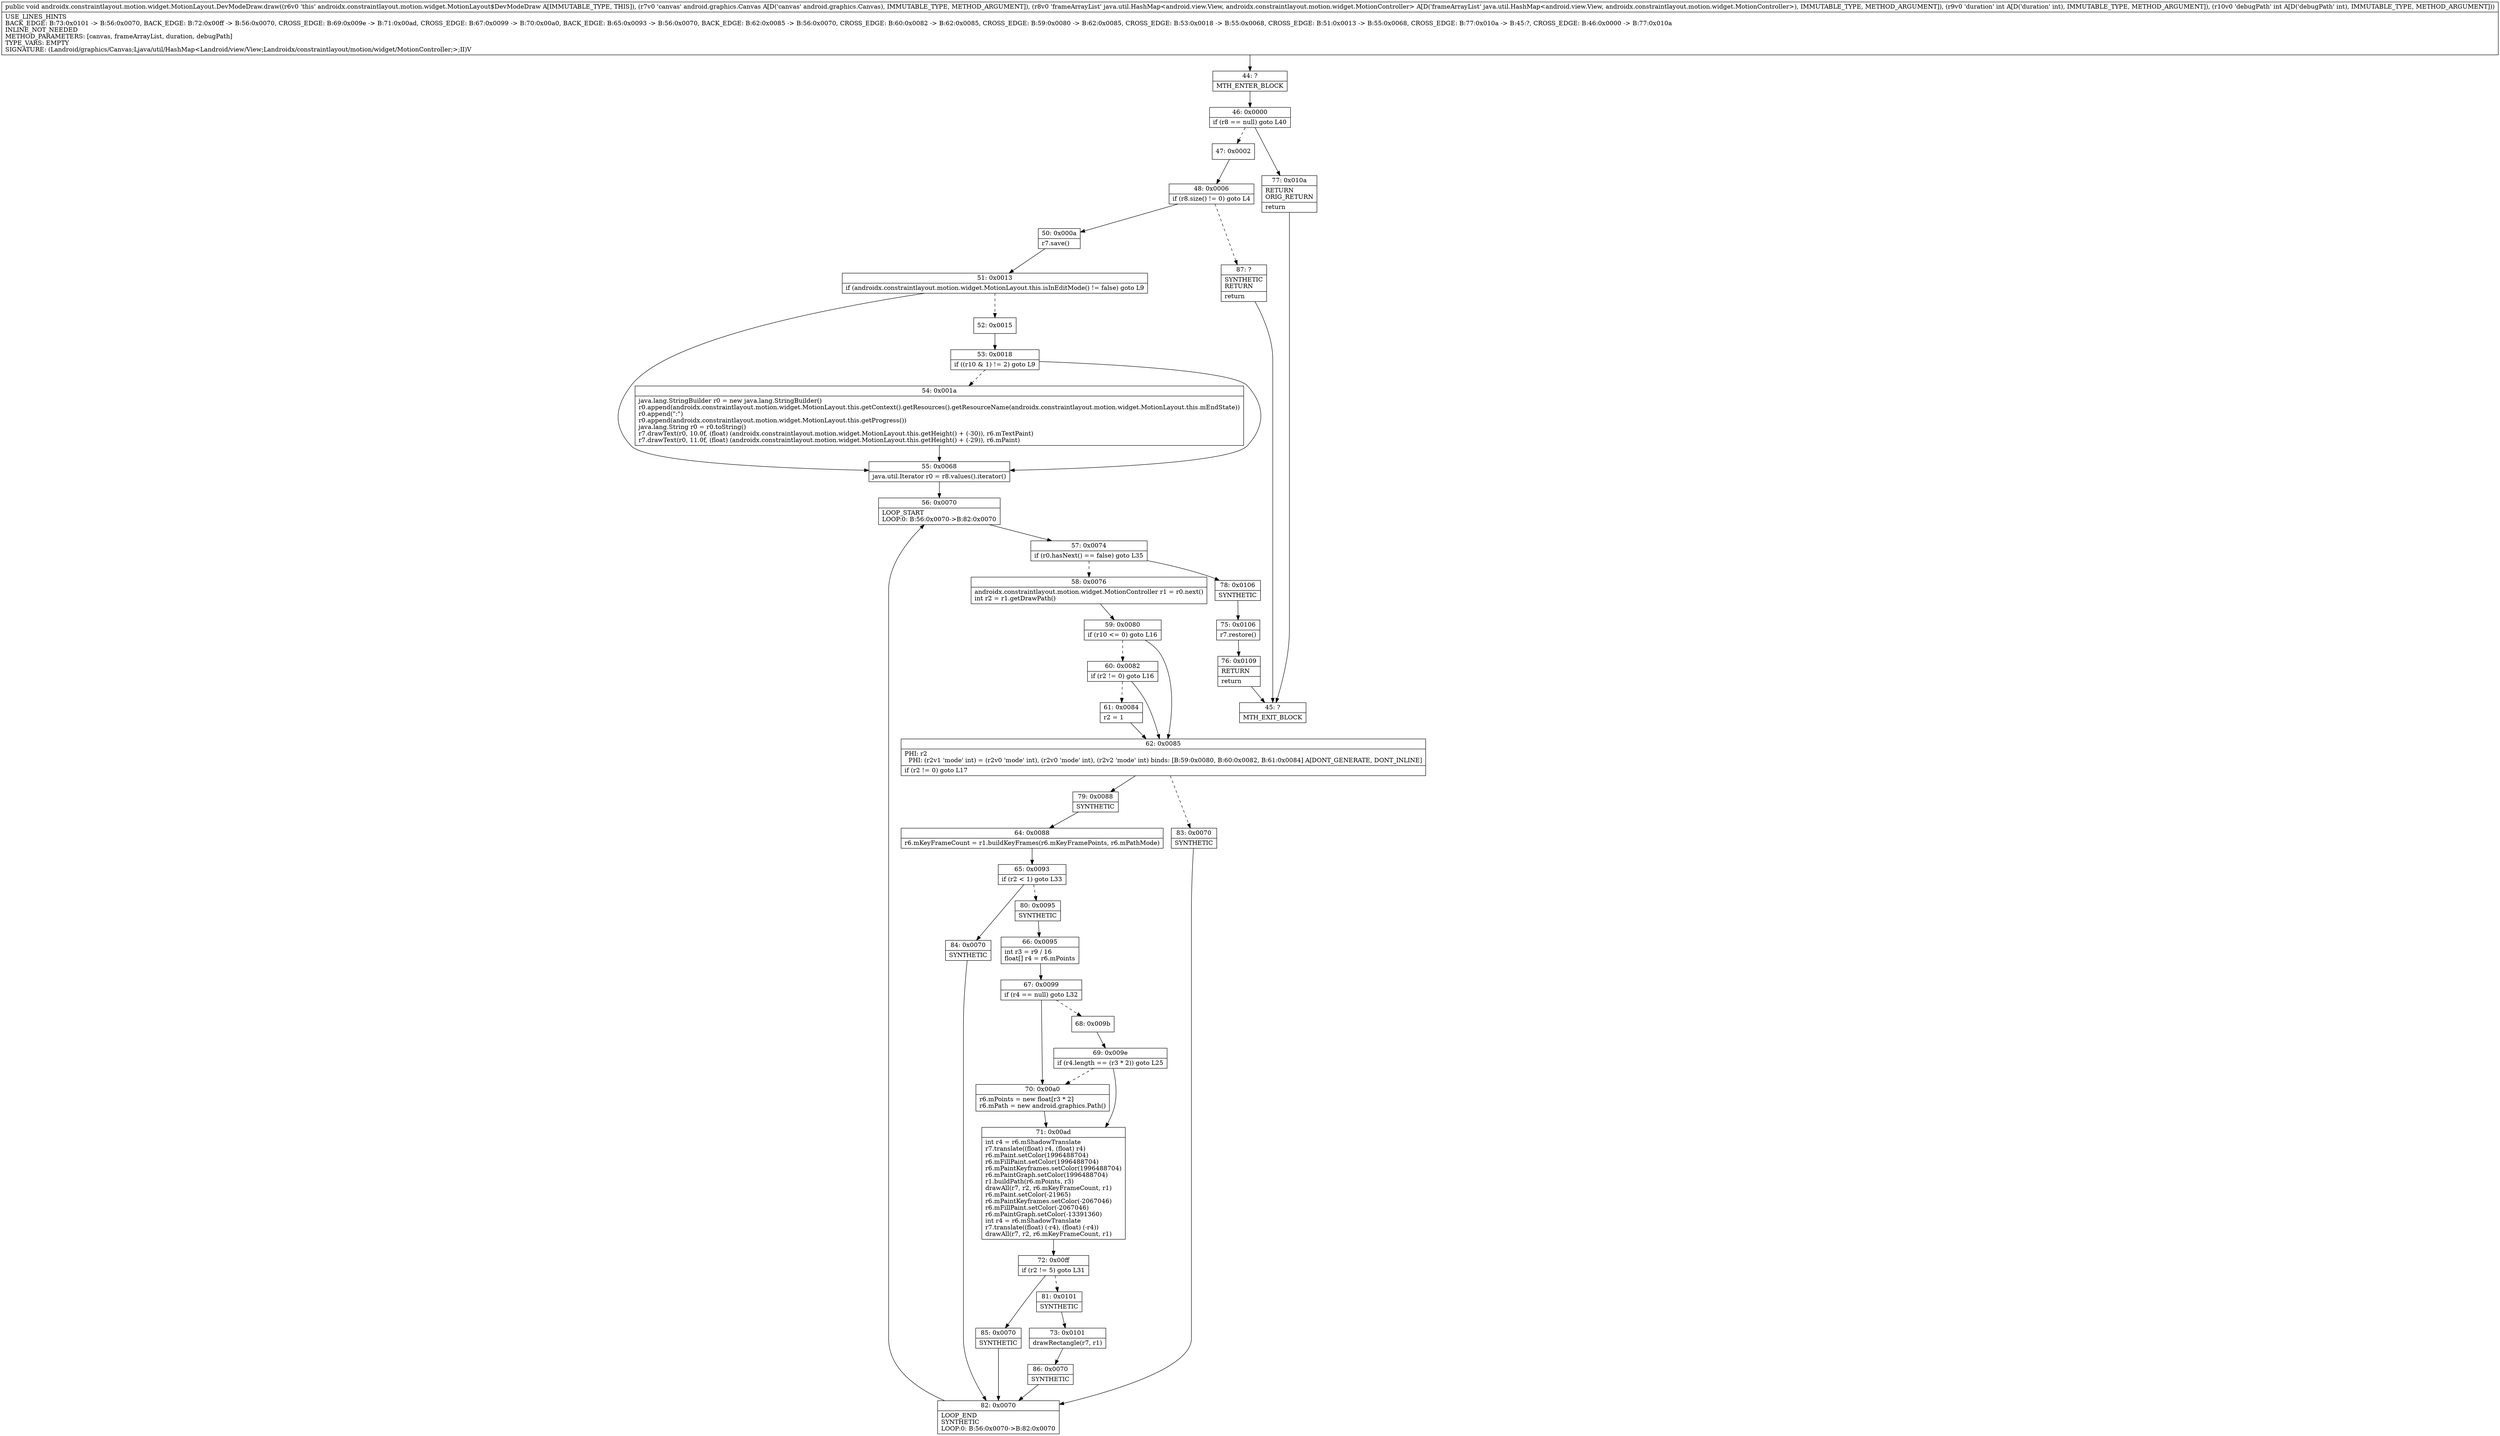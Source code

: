 digraph "CFG forandroidx.constraintlayout.motion.widget.MotionLayout.DevModeDraw.draw(Landroid\/graphics\/Canvas;Ljava\/util\/HashMap;II)V" {
Node_44 [shape=record,label="{44\:\ ?|MTH_ENTER_BLOCK\l}"];
Node_46 [shape=record,label="{46\:\ 0x0000|if (r8 == null) goto L40\l}"];
Node_47 [shape=record,label="{47\:\ 0x0002}"];
Node_48 [shape=record,label="{48\:\ 0x0006|if (r8.size() != 0) goto L4\l}"];
Node_50 [shape=record,label="{50\:\ 0x000a|r7.save()\l}"];
Node_51 [shape=record,label="{51\:\ 0x0013|if (androidx.constraintlayout.motion.widget.MotionLayout.this.isInEditMode() != false) goto L9\l}"];
Node_52 [shape=record,label="{52\:\ 0x0015}"];
Node_53 [shape=record,label="{53\:\ 0x0018|if ((r10 & 1) != 2) goto L9\l}"];
Node_54 [shape=record,label="{54\:\ 0x001a|java.lang.StringBuilder r0 = new java.lang.StringBuilder()\lr0.append(androidx.constraintlayout.motion.widget.MotionLayout.this.getContext().getResources().getResourceName(androidx.constraintlayout.motion.widget.MotionLayout.this.mEndState))\lr0.append(\":\")\lr0.append(androidx.constraintlayout.motion.widget.MotionLayout.this.getProgress())\ljava.lang.String r0 = r0.toString()\lr7.drawText(r0, 10.0f, (float) (androidx.constraintlayout.motion.widget.MotionLayout.this.getHeight() + (\-30)), r6.mTextPaint)\lr7.drawText(r0, 11.0f, (float) (androidx.constraintlayout.motion.widget.MotionLayout.this.getHeight() + (\-29)), r6.mPaint)\l}"];
Node_55 [shape=record,label="{55\:\ 0x0068|java.util.Iterator r0 = r8.values().iterator()\l}"];
Node_56 [shape=record,label="{56\:\ 0x0070|LOOP_START\lLOOP:0: B:56:0x0070\-\>B:82:0x0070\l}"];
Node_57 [shape=record,label="{57\:\ 0x0074|if (r0.hasNext() == false) goto L35\l}"];
Node_58 [shape=record,label="{58\:\ 0x0076|androidx.constraintlayout.motion.widget.MotionController r1 = r0.next()\lint r2 = r1.getDrawPath()\l}"];
Node_59 [shape=record,label="{59\:\ 0x0080|if (r10 \<= 0) goto L16\l}"];
Node_60 [shape=record,label="{60\:\ 0x0082|if (r2 != 0) goto L16\l}"];
Node_61 [shape=record,label="{61\:\ 0x0084|r2 = 1\l}"];
Node_62 [shape=record,label="{62\:\ 0x0085|PHI: r2 \l  PHI: (r2v1 'mode' int) = (r2v0 'mode' int), (r2v0 'mode' int), (r2v2 'mode' int) binds: [B:59:0x0080, B:60:0x0082, B:61:0x0084] A[DONT_GENERATE, DONT_INLINE]\l|if (r2 != 0) goto L17\l}"];
Node_79 [shape=record,label="{79\:\ 0x0088|SYNTHETIC\l}"];
Node_64 [shape=record,label="{64\:\ 0x0088|r6.mKeyFrameCount = r1.buildKeyFrames(r6.mKeyFramePoints, r6.mPathMode)\l}"];
Node_65 [shape=record,label="{65\:\ 0x0093|if (r2 \< 1) goto L33\l}"];
Node_80 [shape=record,label="{80\:\ 0x0095|SYNTHETIC\l}"];
Node_66 [shape=record,label="{66\:\ 0x0095|int r3 = r9 \/ 16\lfloat[] r4 = r6.mPoints\l}"];
Node_67 [shape=record,label="{67\:\ 0x0099|if (r4 == null) goto L32\l}"];
Node_68 [shape=record,label="{68\:\ 0x009b}"];
Node_69 [shape=record,label="{69\:\ 0x009e|if (r4.length == (r3 * 2)) goto L25\l}"];
Node_71 [shape=record,label="{71\:\ 0x00ad|int r4 = r6.mShadowTranslate\lr7.translate((float) r4, (float) r4)\lr6.mPaint.setColor(1996488704)\lr6.mFillPaint.setColor(1996488704)\lr6.mPaintKeyframes.setColor(1996488704)\lr6.mPaintGraph.setColor(1996488704)\lr1.buildPath(r6.mPoints, r3)\ldrawAll(r7, r2, r6.mKeyFrameCount, r1)\lr6.mPaint.setColor(\-21965)\lr6.mPaintKeyframes.setColor(\-2067046)\lr6.mFillPaint.setColor(\-2067046)\lr6.mPaintGraph.setColor(\-13391360)\lint r4 = r6.mShadowTranslate\lr7.translate((float) (\-r4), (float) (\-r4))\ldrawAll(r7, r2, r6.mKeyFrameCount, r1)\l}"];
Node_72 [shape=record,label="{72\:\ 0x00ff|if (r2 != 5) goto L31\l}"];
Node_81 [shape=record,label="{81\:\ 0x0101|SYNTHETIC\l}"];
Node_73 [shape=record,label="{73\:\ 0x0101|drawRectangle(r7, r1)\l}"];
Node_86 [shape=record,label="{86\:\ 0x0070|SYNTHETIC\l}"];
Node_82 [shape=record,label="{82\:\ 0x0070|LOOP_END\lSYNTHETIC\lLOOP:0: B:56:0x0070\-\>B:82:0x0070\l}"];
Node_85 [shape=record,label="{85\:\ 0x0070|SYNTHETIC\l}"];
Node_70 [shape=record,label="{70\:\ 0x00a0|r6.mPoints = new float[r3 * 2]\lr6.mPath = new android.graphics.Path()\l}"];
Node_84 [shape=record,label="{84\:\ 0x0070|SYNTHETIC\l}"];
Node_83 [shape=record,label="{83\:\ 0x0070|SYNTHETIC\l}"];
Node_78 [shape=record,label="{78\:\ 0x0106|SYNTHETIC\l}"];
Node_75 [shape=record,label="{75\:\ 0x0106|r7.restore()\l}"];
Node_76 [shape=record,label="{76\:\ 0x0109|RETURN\l|return\l}"];
Node_45 [shape=record,label="{45\:\ ?|MTH_EXIT_BLOCK\l}"];
Node_87 [shape=record,label="{87\:\ ?|SYNTHETIC\lRETURN\l|return\l}"];
Node_77 [shape=record,label="{77\:\ 0x010a|RETURN\lORIG_RETURN\l|return\l}"];
MethodNode[shape=record,label="{public void androidx.constraintlayout.motion.widget.MotionLayout.DevModeDraw.draw((r6v0 'this' androidx.constraintlayout.motion.widget.MotionLayout$DevModeDraw A[IMMUTABLE_TYPE, THIS]), (r7v0 'canvas' android.graphics.Canvas A[D('canvas' android.graphics.Canvas), IMMUTABLE_TYPE, METHOD_ARGUMENT]), (r8v0 'frameArrayList' java.util.HashMap\<android.view.View, androidx.constraintlayout.motion.widget.MotionController\> A[D('frameArrayList' java.util.HashMap\<android.view.View, androidx.constraintlayout.motion.widget.MotionController\>), IMMUTABLE_TYPE, METHOD_ARGUMENT]), (r9v0 'duration' int A[D('duration' int), IMMUTABLE_TYPE, METHOD_ARGUMENT]), (r10v0 'debugPath' int A[D('debugPath' int), IMMUTABLE_TYPE, METHOD_ARGUMENT]))  | USE_LINES_HINTS\lBACK_EDGE: B:73:0x0101 \-\> B:56:0x0070, BACK_EDGE: B:72:0x00ff \-\> B:56:0x0070, CROSS_EDGE: B:69:0x009e \-\> B:71:0x00ad, CROSS_EDGE: B:67:0x0099 \-\> B:70:0x00a0, BACK_EDGE: B:65:0x0093 \-\> B:56:0x0070, BACK_EDGE: B:62:0x0085 \-\> B:56:0x0070, CROSS_EDGE: B:60:0x0082 \-\> B:62:0x0085, CROSS_EDGE: B:59:0x0080 \-\> B:62:0x0085, CROSS_EDGE: B:53:0x0018 \-\> B:55:0x0068, CROSS_EDGE: B:51:0x0013 \-\> B:55:0x0068, CROSS_EDGE: B:77:0x010a \-\> B:45:?, CROSS_EDGE: B:46:0x0000 \-\> B:77:0x010a\lINLINE_NOT_NEEDED\lMETHOD_PARAMETERS: [canvas, frameArrayList, duration, debugPath]\lTYPE_VARS: EMPTY\lSIGNATURE: (Landroid\/graphics\/Canvas;Ljava\/util\/HashMap\<Landroid\/view\/View;Landroidx\/constraintlayout\/motion\/widget\/MotionController;\>;II)V\l}"];
MethodNode -> Node_44;Node_44 -> Node_46;
Node_46 -> Node_47[style=dashed];
Node_46 -> Node_77;
Node_47 -> Node_48;
Node_48 -> Node_50;
Node_48 -> Node_87[style=dashed];
Node_50 -> Node_51;
Node_51 -> Node_52[style=dashed];
Node_51 -> Node_55;
Node_52 -> Node_53;
Node_53 -> Node_54[style=dashed];
Node_53 -> Node_55;
Node_54 -> Node_55;
Node_55 -> Node_56;
Node_56 -> Node_57;
Node_57 -> Node_58[style=dashed];
Node_57 -> Node_78;
Node_58 -> Node_59;
Node_59 -> Node_60[style=dashed];
Node_59 -> Node_62;
Node_60 -> Node_61[style=dashed];
Node_60 -> Node_62;
Node_61 -> Node_62;
Node_62 -> Node_79;
Node_62 -> Node_83[style=dashed];
Node_79 -> Node_64;
Node_64 -> Node_65;
Node_65 -> Node_80[style=dashed];
Node_65 -> Node_84;
Node_80 -> Node_66;
Node_66 -> Node_67;
Node_67 -> Node_68[style=dashed];
Node_67 -> Node_70;
Node_68 -> Node_69;
Node_69 -> Node_70[style=dashed];
Node_69 -> Node_71;
Node_71 -> Node_72;
Node_72 -> Node_81[style=dashed];
Node_72 -> Node_85;
Node_81 -> Node_73;
Node_73 -> Node_86;
Node_86 -> Node_82;
Node_82 -> Node_56;
Node_85 -> Node_82;
Node_70 -> Node_71;
Node_84 -> Node_82;
Node_83 -> Node_82;
Node_78 -> Node_75;
Node_75 -> Node_76;
Node_76 -> Node_45;
Node_87 -> Node_45;
Node_77 -> Node_45;
}

